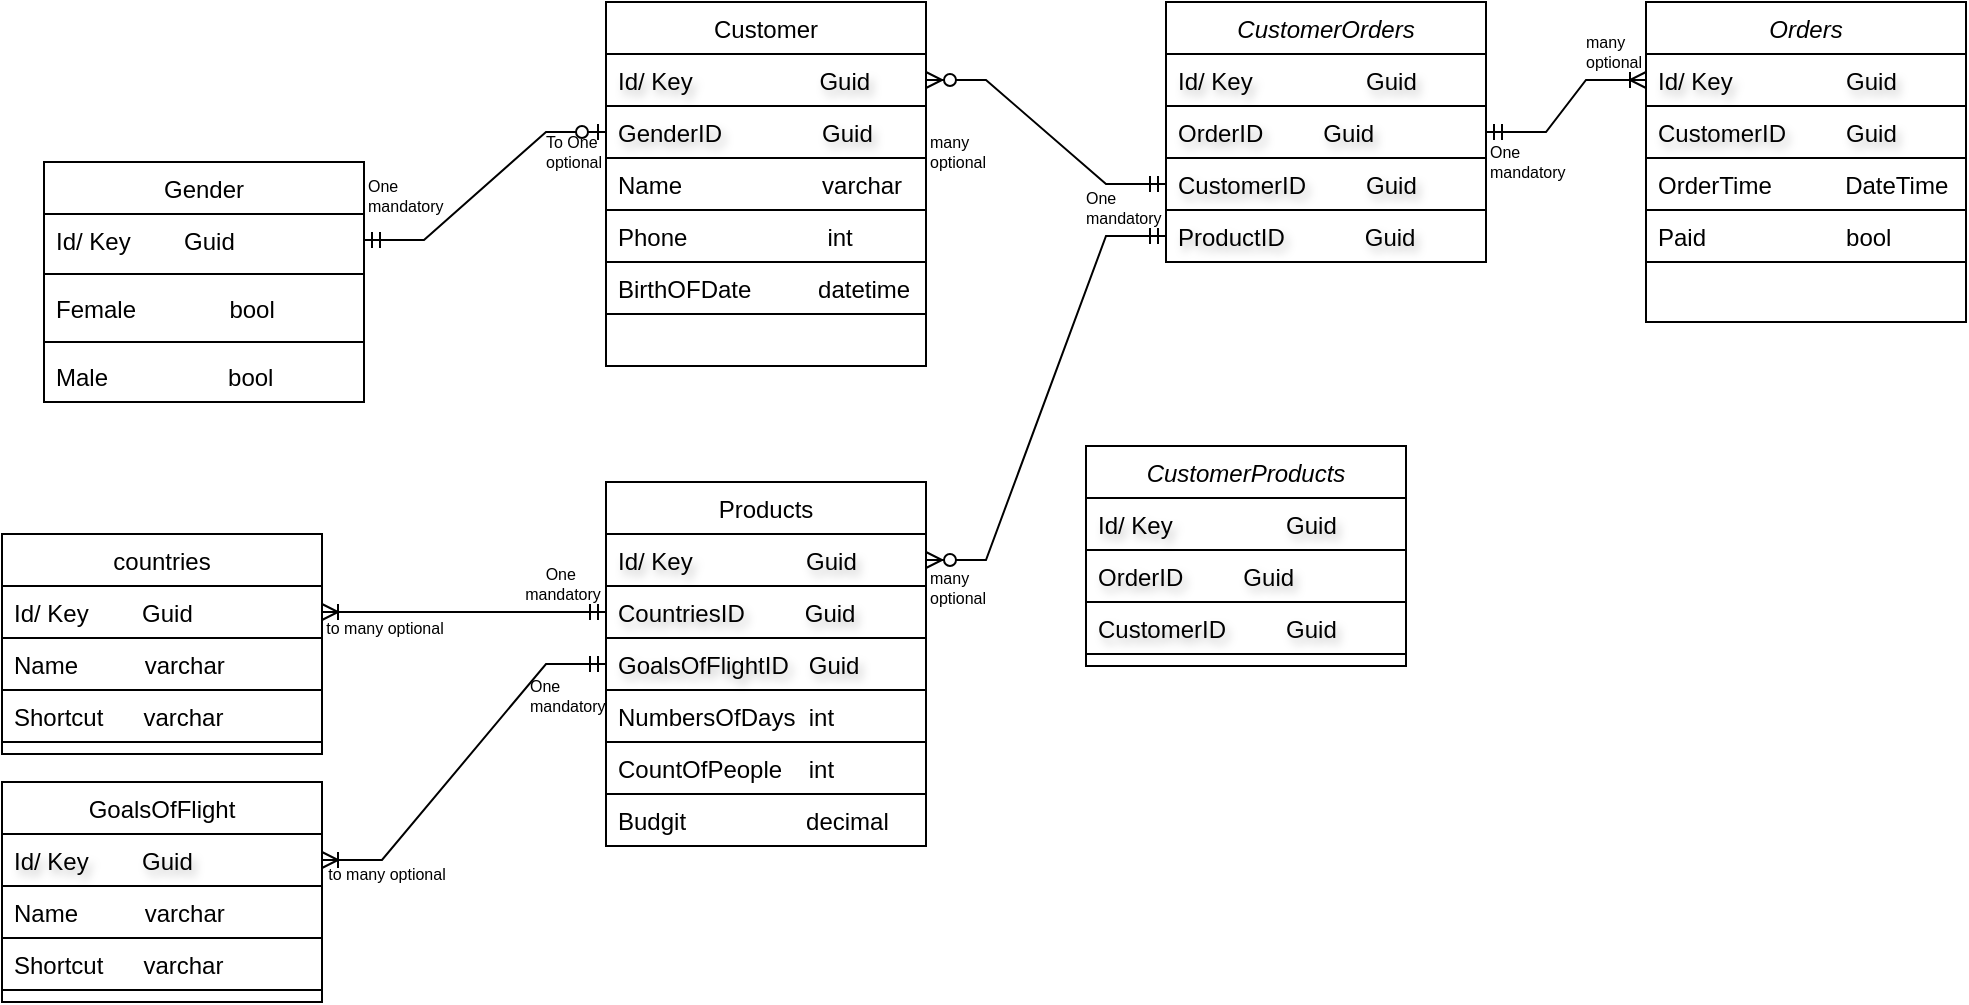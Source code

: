 <mxfile version="24.6.4" type="github">
  <diagram id="C5RBs43oDa-KdzZeNtuy" name="Page-1">
    <mxGraphModel dx="2190" dy="797" grid="1" gridSize="10" guides="1" tooltips="1" connect="1" arrows="1" fold="1" page="1" pageScale="1" pageWidth="827" pageHeight="1169" math="0" shadow="0">
      <root>
        <mxCell id="WIyWlLk6GJQsqaUBKTNV-0" />
        <mxCell id="WIyWlLk6GJQsqaUBKTNV-1" parent="WIyWlLk6GJQsqaUBKTNV-0" />
        <mxCell id="zkfFHV4jXpPFQw0GAbJ--0" value="Orders" style="swimlane;fontStyle=2;align=center;verticalAlign=top;childLayout=stackLayout;horizontal=1;startSize=26;horizontalStack=0;resizeParent=1;resizeLast=0;collapsible=1;marginBottom=0;rounded=0;shadow=0;strokeWidth=1;" parent="WIyWlLk6GJQsqaUBKTNV-1" vertex="1">
          <mxGeometry x="600" y="80" width="160" height="160" as="geometry">
            <mxRectangle x="230" y="140" width="160" height="26" as="alternateBounds" />
          </mxGeometry>
        </mxCell>
        <mxCell id="W7-ITSmXaXUmrtEeUaLc-10" value="Id/ Key                 Guid" style="text;align=left;verticalAlign=top;spacingLeft=4;spacingRight=4;overflow=hidden;rotatable=0;points=[[0,0.5],[1,0.5]];portConstraint=eastwest;textShadow=1;strokeColor=default;" vertex="1" parent="zkfFHV4jXpPFQw0GAbJ--0">
          <mxGeometry y="26" width="160" height="26" as="geometry" />
        </mxCell>
        <mxCell id="zkfFHV4jXpPFQw0GAbJ--1" value="CustomerID         Guid" style="text;align=left;verticalAlign=top;spacingLeft=4;spacingRight=4;overflow=hidden;rotatable=0;points=[[0,0.5],[1,0.5]];portConstraint=eastwest;labelBorderColor=none;textShadow=1;strokeColor=default;" parent="zkfFHV4jXpPFQw0GAbJ--0" vertex="1">
          <mxGeometry y="52" width="160" height="26" as="geometry" />
        </mxCell>
        <mxCell id="zkfFHV4jXpPFQw0GAbJ--3" value="OrderTime           DateTime" style="text;align=left;verticalAlign=top;spacingLeft=4;spacingRight=4;overflow=hidden;rotatable=0;points=[[0,0.5],[1,0.5]];portConstraint=eastwest;rounded=0;shadow=0;html=0;strokeColor=default;" parent="zkfFHV4jXpPFQw0GAbJ--0" vertex="1">
          <mxGeometry y="78" width="160" height="26" as="geometry" />
        </mxCell>
        <mxCell id="zkfFHV4jXpPFQw0GAbJ--5" value="Paid                     bool" style="text;align=left;verticalAlign=top;spacingLeft=4;spacingRight=4;overflow=hidden;rotatable=0;points=[[0,0.5],[1,0.5]];portConstraint=eastwest;textShadow=0;strokeColor=default;" parent="zkfFHV4jXpPFQw0GAbJ--0" vertex="1">
          <mxGeometry y="104" width="160" height="26" as="geometry" />
        </mxCell>
        <mxCell id="zkfFHV4jXpPFQw0GAbJ--6" value="Products" style="swimlane;fontStyle=0;align=center;verticalAlign=top;childLayout=stackLayout;horizontal=1;startSize=26;horizontalStack=0;resizeParent=1;resizeLast=0;collapsible=1;marginBottom=0;rounded=0;shadow=0;strokeWidth=1;" parent="WIyWlLk6GJQsqaUBKTNV-1" vertex="1">
          <mxGeometry x="80" y="320" width="160" height="182" as="geometry">
            <mxRectangle x="130" y="380" width="160" height="26" as="alternateBounds" />
          </mxGeometry>
        </mxCell>
        <mxCell id="zkfFHV4jXpPFQw0GAbJ--7" value="Id/ Key                 Guid" style="text;align=left;verticalAlign=top;spacingLeft=4;spacingRight=4;overflow=hidden;rotatable=0;points=[[0,0.5],[1,0.5]];portConstraint=eastwest;textShadow=1;strokeColor=default;" parent="zkfFHV4jXpPFQw0GAbJ--6" vertex="1">
          <mxGeometry y="26" width="160" height="26" as="geometry" />
        </mxCell>
        <mxCell id="W7-ITSmXaXUmrtEeUaLc-48" value="CountriesID         Guid" style="text;align=left;verticalAlign=top;spacingLeft=4;spacingRight=4;overflow=hidden;rotatable=0;points=[[0,0.5],[1,0.5]];portConstraint=eastwest;rounded=0;shadow=0;html=0;textShadow=1;strokeColor=default;" vertex="1" parent="zkfFHV4jXpPFQw0GAbJ--6">
          <mxGeometry y="52" width="160" height="26" as="geometry" />
        </mxCell>
        <mxCell id="W7-ITSmXaXUmrtEeUaLc-47" value="GoalsOfFlightID   Guid" style="text;align=left;verticalAlign=top;spacingLeft=4;spacingRight=4;overflow=hidden;rotatable=0;points=[[0,0.5],[1,0.5]];portConstraint=eastwest;rounded=0;shadow=0;html=0;textShadow=1;strokeColor=default;" vertex="1" parent="zkfFHV4jXpPFQw0GAbJ--6">
          <mxGeometry y="78" width="160" height="26" as="geometry" />
        </mxCell>
        <mxCell id="zkfFHV4jXpPFQw0GAbJ--11" value="NumbersOfDays  int" style="text;align=left;verticalAlign=top;spacingLeft=4;spacingRight=4;overflow=hidden;rotatable=0;points=[[0,0.5],[1,0.5]];portConstraint=eastwest;strokeColor=default;" parent="zkfFHV4jXpPFQw0GAbJ--6" vertex="1">
          <mxGeometry y="104" width="160" height="26" as="geometry" />
        </mxCell>
        <mxCell id="zkfFHV4jXpPFQw0GAbJ--8" value="CountOfPeople    int" style="text;align=left;verticalAlign=top;spacingLeft=4;spacingRight=4;overflow=hidden;rotatable=0;points=[[0,0.5],[1,0.5]];portConstraint=eastwest;rounded=0;shadow=0;html=0;strokeColor=default;" parent="zkfFHV4jXpPFQw0GAbJ--6" vertex="1">
          <mxGeometry y="130" width="160" height="26" as="geometry" />
        </mxCell>
        <mxCell id="zkfFHV4jXpPFQw0GAbJ--10" value="Budgit                  decimal                     " style="text;align=left;verticalAlign=top;spacingLeft=4;spacingRight=4;overflow=hidden;rotatable=0;points=[[0,0.5],[1,0.5]];portConstraint=eastwest;fontStyle=0;strokeColor=default;" parent="zkfFHV4jXpPFQw0GAbJ--6" vertex="1">
          <mxGeometry y="156" width="160" height="26" as="geometry" />
        </mxCell>
        <mxCell id="zkfFHV4jXpPFQw0GAbJ--13" value="countries" style="swimlane;fontStyle=0;align=center;verticalAlign=top;childLayout=stackLayout;horizontal=1;startSize=26;horizontalStack=0;resizeParent=1;resizeLast=0;collapsible=1;marginBottom=0;rounded=0;shadow=0;strokeWidth=1;" parent="WIyWlLk6GJQsqaUBKTNV-1" vertex="1">
          <mxGeometry x="-222" y="346" width="160" height="110" as="geometry">
            <mxRectangle x="340" y="380" width="170" height="26" as="alternateBounds" />
          </mxGeometry>
        </mxCell>
        <mxCell id="zkfFHV4jXpPFQw0GAbJ--14" value="Id/ Key        Guid " style="text;align=left;verticalAlign=top;spacingLeft=4;spacingRight=4;overflow=hidden;rotatable=0;points=[[0,0.5],[1,0.5]];portConstraint=eastwest;strokeColor=default;" parent="zkfFHV4jXpPFQw0GAbJ--13" vertex="1">
          <mxGeometry y="26" width="160" height="26" as="geometry" />
        </mxCell>
        <mxCell id="W7-ITSmXaXUmrtEeUaLc-1" value="Name          varchar" style="text;align=left;verticalAlign=top;spacingLeft=4;spacingRight=4;overflow=hidden;rotatable=0;points=[[0,0.5],[1,0.5]];portConstraint=eastwest;strokeColor=default;" vertex="1" parent="zkfFHV4jXpPFQw0GAbJ--13">
          <mxGeometry y="52" width="160" height="26" as="geometry" />
        </mxCell>
        <mxCell id="W7-ITSmXaXUmrtEeUaLc-2" value="Shortcut      varchar" style="text;align=left;verticalAlign=top;spacingLeft=4;spacingRight=4;overflow=hidden;rotatable=0;points=[[0,0.5],[1,0.5]];portConstraint=eastwest;strokeColor=default;" vertex="1" parent="zkfFHV4jXpPFQw0GAbJ--13">
          <mxGeometry y="78" width="160" height="26" as="geometry" />
        </mxCell>
        <mxCell id="zkfFHV4jXpPFQw0GAbJ--17" value="Customer" style="swimlane;fontStyle=0;align=center;verticalAlign=top;childLayout=stackLayout;horizontal=1;startSize=26;horizontalStack=0;resizeParent=1;resizeLast=0;collapsible=1;marginBottom=0;rounded=0;shadow=0;strokeWidth=1;" parent="WIyWlLk6GJQsqaUBKTNV-1" vertex="1">
          <mxGeometry x="80" y="80" width="160" height="182" as="geometry">
            <mxRectangle x="550" y="140" width="160" height="26" as="alternateBounds" />
          </mxGeometry>
        </mxCell>
        <mxCell id="zkfFHV4jXpPFQw0GAbJ--21" value="Id/ Key                   Guid" style="text;align=left;verticalAlign=top;spacingLeft=4;spacingRight=4;overflow=hidden;rotatable=0;points=[[0,0.5],[1,0.5]];portConstraint=eastwest;rounded=0;shadow=0;html=0;textShadow=1;strokeColor=default;" parent="zkfFHV4jXpPFQw0GAbJ--17" vertex="1">
          <mxGeometry y="26" width="160" height="26" as="geometry" />
        </mxCell>
        <mxCell id="zkfFHV4jXpPFQw0GAbJ--22" value="GenderID               Guid" style="text;align=left;verticalAlign=top;spacingLeft=4;spacingRight=4;overflow=hidden;rotatable=0;points=[[0,0.5],[1,0.5]];portConstraint=eastwest;rounded=0;shadow=0;html=0;textShadow=1;strokeColor=default;" parent="zkfFHV4jXpPFQw0GAbJ--17" vertex="1">
          <mxGeometry y="52" width="160" height="26" as="geometry" />
        </mxCell>
        <mxCell id="zkfFHV4jXpPFQw0GAbJ--18" value="Name                     varchar" style="text;align=left;verticalAlign=top;spacingLeft=4;spacingRight=4;overflow=hidden;rotatable=0;points=[[0,0.5],[1,0.5]];portConstraint=eastwest;strokeColor=default;" parent="zkfFHV4jXpPFQw0GAbJ--17" vertex="1">
          <mxGeometry y="78" width="160" height="26" as="geometry" />
        </mxCell>
        <mxCell id="zkfFHV4jXpPFQw0GAbJ--19" value="Phone                     int" style="text;align=left;verticalAlign=top;spacingLeft=4;spacingRight=4;overflow=hidden;rotatable=0;points=[[0,0.5],[1,0.5]];portConstraint=eastwest;rounded=0;shadow=0;html=0;strokeColor=default;" parent="zkfFHV4jXpPFQw0GAbJ--17" vertex="1">
          <mxGeometry y="104" width="160" height="26" as="geometry" />
        </mxCell>
        <mxCell id="zkfFHV4jXpPFQw0GAbJ--20" value="BirthOFDate          datetime" style="text;align=left;verticalAlign=top;spacingLeft=4;spacingRight=4;overflow=hidden;rotatable=0;points=[[0,0.5],[1,0.5]];portConstraint=eastwest;rounded=0;shadow=0;html=0;strokeColor=default;" parent="zkfFHV4jXpPFQw0GAbJ--17" vertex="1">
          <mxGeometry y="130" width="160" height="26" as="geometry" />
        </mxCell>
        <mxCell id="W7-ITSmXaXUmrtEeUaLc-4" value="GoalsOfFlight" style="swimlane;fontStyle=0;align=center;verticalAlign=top;childLayout=stackLayout;horizontal=1;startSize=26;horizontalStack=0;resizeParent=1;resizeLast=0;collapsible=1;marginBottom=0;rounded=0;shadow=0;strokeWidth=1;" vertex="1" parent="WIyWlLk6GJQsqaUBKTNV-1">
          <mxGeometry x="-222" y="470" width="160" height="110" as="geometry">
            <mxRectangle x="340" y="380" width="170" height="26" as="alternateBounds" />
          </mxGeometry>
        </mxCell>
        <mxCell id="W7-ITSmXaXUmrtEeUaLc-5" value="Id/ Key        Guid " style="text;align=left;verticalAlign=top;spacingLeft=4;spacingRight=4;overflow=hidden;rotatable=0;points=[[0,0.5],[1,0.5]];portConstraint=eastwest;strokeColor=default;textShadow=1;" vertex="1" parent="W7-ITSmXaXUmrtEeUaLc-4">
          <mxGeometry y="26" width="160" height="26" as="geometry" />
        </mxCell>
        <mxCell id="W7-ITSmXaXUmrtEeUaLc-7" value="Name          varchar" style="text;align=left;verticalAlign=top;spacingLeft=4;spacingRight=4;overflow=hidden;rotatable=0;points=[[0,0.5],[1,0.5]];portConstraint=eastwest;strokeColor=default;" vertex="1" parent="W7-ITSmXaXUmrtEeUaLc-4">
          <mxGeometry y="52" width="160" height="26" as="geometry" />
        </mxCell>
        <mxCell id="W7-ITSmXaXUmrtEeUaLc-9" value="Shortcut      varchar" style="text;align=left;verticalAlign=top;spacingLeft=4;spacingRight=4;overflow=hidden;rotatable=0;points=[[0,0.5],[1,0.5]];portConstraint=eastwest;strokeColor=default;" vertex="1" parent="W7-ITSmXaXUmrtEeUaLc-4">
          <mxGeometry y="78" width="160" height="26" as="geometry" />
        </mxCell>
        <mxCell id="W7-ITSmXaXUmrtEeUaLc-11" value="Gender" style="swimlane;fontStyle=0;align=center;verticalAlign=top;childLayout=stackLayout;horizontal=1;startSize=26;horizontalStack=0;resizeParent=1;resizeLast=0;collapsible=1;marginBottom=0;rounded=0;shadow=0;strokeWidth=1;" vertex="1" parent="WIyWlLk6GJQsqaUBKTNV-1">
          <mxGeometry x="-201" y="160" width="160" height="120" as="geometry">
            <mxRectangle x="340" y="380" width="170" height="26" as="alternateBounds" />
          </mxGeometry>
        </mxCell>
        <mxCell id="W7-ITSmXaXUmrtEeUaLc-12" value="Id/ Key        Guid " style="text;align=left;verticalAlign=top;spacingLeft=4;spacingRight=4;overflow=hidden;rotatable=0;points=[[0,0.5],[1,0.5]];portConstraint=eastwest;" vertex="1" parent="W7-ITSmXaXUmrtEeUaLc-11">
          <mxGeometry y="26" width="160" height="26" as="geometry" />
        </mxCell>
        <mxCell id="W7-ITSmXaXUmrtEeUaLc-13" value="" style="line;html=1;strokeWidth=1;align=left;verticalAlign=middle;spacingTop=-1;spacingLeft=3;spacingRight=3;rotatable=0;labelPosition=right;points=[];portConstraint=eastwest;" vertex="1" parent="W7-ITSmXaXUmrtEeUaLc-11">
          <mxGeometry y="52" width="160" height="8" as="geometry" />
        </mxCell>
        <mxCell id="W7-ITSmXaXUmrtEeUaLc-14" value="Female              bool" style="text;align=left;verticalAlign=top;spacingLeft=4;spacingRight=4;overflow=hidden;rotatable=0;points=[[0,0.5],[1,0.5]];portConstraint=eastwest;" vertex="1" parent="W7-ITSmXaXUmrtEeUaLc-11">
          <mxGeometry y="60" width="160" height="26" as="geometry" />
        </mxCell>
        <mxCell id="W7-ITSmXaXUmrtEeUaLc-15" value="" style="line;html=1;strokeWidth=1;align=left;verticalAlign=middle;spacingTop=-1;spacingLeft=3;spacingRight=3;rotatable=0;labelPosition=right;points=[];portConstraint=eastwest;" vertex="1" parent="W7-ITSmXaXUmrtEeUaLc-11">
          <mxGeometry y="86" width="160" height="8" as="geometry" />
        </mxCell>
        <mxCell id="W7-ITSmXaXUmrtEeUaLc-16" value="Male                  bool" style="text;align=left;verticalAlign=top;spacingLeft=4;spacingRight=4;overflow=hidden;rotatable=0;points=[[0,0.5],[1,0.5]];portConstraint=eastwest;" vertex="1" parent="W7-ITSmXaXUmrtEeUaLc-11">
          <mxGeometry y="94" width="160" height="26" as="geometry" />
        </mxCell>
        <mxCell id="W7-ITSmXaXUmrtEeUaLc-64" value="CustomerOrders" style="swimlane;fontStyle=2;align=center;verticalAlign=top;childLayout=stackLayout;horizontal=1;startSize=26;horizontalStack=0;resizeParent=1;resizeLast=0;collapsible=1;marginBottom=0;rounded=0;shadow=0;strokeWidth=1;" vertex="1" parent="WIyWlLk6GJQsqaUBKTNV-1">
          <mxGeometry x="360" y="80" width="160" height="130" as="geometry">
            <mxRectangle x="230" y="140" width="160" height="26" as="alternateBounds" />
          </mxGeometry>
        </mxCell>
        <mxCell id="W7-ITSmXaXUmrtEeUaLc-65" value="Id/ Key                 Guid" style="text;align=left;verticalAlign=top;spacingLeft=4;spacingRight=4;overflow=hidden;rotatable=0;points=[[0,0.5],[1,0.5]];portConstraint=eastwest;textShadow=1;strokeColor=default;" vertex="1" parent="W7-ITSmXaXUmrtEeUaLc-64">
          <mxGeometry y="26" width="160" height="26" as="geometry" />
        </mxCell>
        <mxCell id="W7-ITSmXaXUmrtEeUaLc-63" value="OrderID         Guid" style="text;align=left;verticalAlign=top;spacingLeft=4;spacingRight=4;overflow=hidden;rotatable=0;points=[[0,0.5],[1,0.5]];portConstraint=eastwest;labelBorderColor=none;textShadow=1;strokeColor=default;" vertex="1" parent="W7-ITSmXaXUmrtEeUaLc-64">
          <mxGeometry y="52" width="160" height="26" as="geometry" />
        </mxCell>
        <mxCell id="W7-ITSmXaXUmrtEeUaLc-66" value="CustomerID         Guid" style="text;align=left;verticalAlign=top;spacingLeft=4;spacingRight=4;overflow=hidden;rotatable=0;points=[[0,0.5],[1,0.5]];portConstraint=eastwest;labelBorderColor=none;textShadow=1;strokeColor=default;" vertex="1" parent="W7-ITSmXaXUmrtEeUaLc-64">
          <mxGeometry y="78" width="160" height="26" as="geometry" />
        </mxCell>
        <mxCell id="W7-ITSmXaXUmrtEeUaLc-109" value="ProductID            Guid" style="text;align=left;verticalAlign=top;spacingLeft=4;spacingRight=4;overflow=hidden;rotatable=0;points=[[0,0.5],[1,0.5]];portConstraint=eastwest;rounded=0;shadow=0;html=0;textShadow=1;strokeColor=default;" vertex="1" parent="W7-ITSmXaXUmrtEeUaLc-64">
          <mxGeometry y="104" width="160" height="26" as="geometry" />
        </mxCell>
        <mxCell id="W7-ITSmXaXUmrtEeUaLc-81" value="" style="edgeStyle=entityRelationEdgeStyle;fontSize=12;html=1;endArrow=ERzeroToOne;startArrow=ERmandOne;rounded=0;" edge="1" parent="WIyWlLk6GJQsqaUBKTNV-1" source="W7-ITSmXaXUmrtEeUaLc-12" target="zkfFHV4jXpPFQw0GAbJ--22">
          <mxGeometry width="100" height="100" relative="1" as="geometry">
            <mxPoint x="80" y="310" as="sourcePoint" />
            <mxPoint x="180" y="210" as="targetPoint" />
          </mxGeometry>
        </mxCell>
        <mxCell id="W7-ITSmXaXUmrtEeUaLc-82" value="CustomerProducts" style="swimlane;fontStyle=2;align=center;verticalAlign=top;childLayout=stackLayout;horizontal=1;startSize=26;horizontalStack=0;resizeParent=1;resizeLast=0;collapsible=1;marginBottom=0;rounded=0;shadow=0;strokeWidth=1;" vertex="1" parent="WIyWlLk6GJQsqaUBKTNV-1">
          <mxGeometry x="320" y="302" width="160" height="110" as="geometry">
            <mxRectangle x="230" y="140" width="160" height="26" as="alternateBounds" />
          </mxGeometry>
        </mxCell>
        <mxCell id="W7-ITSmXaXUmrtEeUaLc-83" value="Id/ Key                 Guid" style="text;align=left;verticalAlign=top;spacingLeft=4;spacingRight=4;overflow=hidden;rotatable=0;points=[[0,0.5],[1,0.5]];portConstraint=eastwest;textShadow=1;strokeColor=default;" vertex="1" parent="W7-ITSmXaXUmrtEeUaLc-82">
          <mxGeometry y="26" width="160" height="26" as="geometry" />
        </mxCell>
        <mxCell id="W7-ITSmXaXUmrtEeUaLc-84" value="OrderID         Guid" style="text;align=left;verticalAlign=top;spacingLeft=4;spacingRight=4;overflow=hidden;rotatable=0;points=[[0,0.5],[1,0.5]];portConstraint=eastwest;labelBorderColor=none;textShadow=1;strokeColor=default;" vertex="1" parent="W7-ITSmXaXUmrtEeUaLc-82">
          <mxGeometry y="52" width="160" height="26" as="geometry" />
        </mxCell>
        <mxCell id="W7-ITSmXaXUmrtEeUaLc-85" value="CustomerID         Guid" style="text;align=left;verticalAlign=top;spacingLeft=4;spacingRight=4;overflow=hidden;rotatable=0;points=[[0,0.5],[1,0.5]];portConstraint=eastwest;labelBorderColor=none;textShadow=1;strokeColor=default;" vertex="1" parent="W7-ITSmXaXUmrtEeUaLc-82">
          <mxGeometry y="78" width="160" height="26" as="geometry" />
        </mxCell>
        <mxCell id="W7-ITSmXaXUmrtEeUaLc-96" value="" style="group" vertex="1" connectable="0" parent="WIyWlLk6GJQsqaUBKTNV-1">
          <mxGeometry x="-71" y="370" width="152" height="41" as="geometry" />
        </mxCell>
        <mxCell id="W7-ITSmXaXUmrtEeUaLc-80" value="" style="edgeStyle=entityRelationEdgeStyle;fontSize=12;html=1;endArrow=ERoneToMany;startArrow=ERmandOne;rounded=0;" edge="1" parent="W7-ITSmXaXUmrtEeUaLc-96" source="W7-ITSmXaXUmrtEeUaLc-48" target="zkfFHV4jXpPFQw0GAbJ--14">
          <mxGeometry width="100" height="100" relative="1" as="geometry">
            <mxPoint x="151" y="-60" as="sourcePoint" />
            <mxPoint x="251" y="-160" as="targetPoint" />
          </mxGeometry>
        </mxCell>
        <mxCell id="W7-ITSmXaXUmrtEeUaLc-92" value="&lt;font style=&quot;font-size: 8px;&quot;&gt;One&amp;nbsp;&lt;/font&gt;&lt;div style=&quot;text-align: left;&quot;&gt;&lt;font style=&quot;font-size: 8px;&quot;&gt;mandatory&lt;/font&gt;&lt;/div&gt;" style="text;html=1;align=center;verticalAlign=middle;resizable=0;points=[];autosize=1;strokeColor=none;fillColor=none;fontSize=8;" vertex="1" parent="W7-ITSmXaXUmrtEeUaLc-96">
          <mxGeometry x="99" y="-14" width="60" height="30" as="geometry" />
        </mxCell>
        <mxCell id="W7-ITSmXaXUmrtEeUaLc-95" value="&lt;font style=&quot;font-size: 8px;&quot;&gt;to many optional&lt;/font&gt;" style="text;html=1;align=center;verticalAlign=middle;resizable=0;points=[];autosize=1;strokeColor=none;fillColor=none;fontSize=8;" vertex="1" parent="W7-ITSmXaXUmrtEeUaLc-96">
          <mxGeometry y="13" width="80" height="20" as="geometry" />
        </mxCell>
        <mxCell id="W7-ITSmXaXUmrtEeUaLc-98" value="" style="edgeStyle=entityRelationEdgeStyle;fontSize=12;html=1;endArrow=ERoneToMany;startArrow=ERmandOne;rounded=0;" edge="1" parent="WIyWlLk6GJQsqaUBKTNV-1" source="W7-ITSmXaXUmrtEeUaLc-47" target="W7-ITSmXaXUmrtEeUaLc-5">
          <mxGeometry width="100" height="100" relative="1" as="geometry">
            <mxPoint x="281" y="504" as="sourcePoint" />
            <mxPoint x="381" y="404" as="targetPoint" />
          </mxGeometry>
        </mxCell>
        <mxCell id="W7-ITSmXaXUmrtEeUaLc-99" value="&lt;font style=&quot;font-size: 8px;&quot;&gt;One&amp;nbsp;&lt;/font&gt;&lt;div&gt;&lt;font style=&quot;font-size: 8px;&quot;&gt;mandatory&lt;/font&gt;&lt;/div&gt;" style="text;html=1;align=left;verticalAlign=middle;resizable=0;points=[];autosize=1;strokeColor=none;fillColor=none;fontSize=8;" vertex="1" parent="WIyWlLk6GJQsqaUBKTNV-1">
          <mxGeometry x="40" y="412" width="60" height="30" as="geometry" />
        </mxCell>
        <mxCell id="W7-ITSmXaXUmrtEeUaLc-100" value="&lt;font style=&quot;font-size: 8px;&quot;&gt;to many optional&lt;/font&gt;" style="text;html=1;align=center;verticalAlign=middle;resizable=0;points=[];autosize=1;strokeColor=none;fillColor=none;fontSize=8;" vertex="1" parent="WIyWlLk6GJQsqaUBKTNV-1">
          <mxGeometry x="-70" y="506" width="80" height="20" as="geometry" />
        </mxCell>
        <mxCell id="W7-ITSmXaXUmrtEeUaLc-101" value="&lt;font style=&quot;font-size: 8px;&quot;&gt;One&amp;nbsp;&lt;/font&gt;&lt;div style=&quot;&quot;&gt;&lt;font style=&quot;font-size: 8px;&quot;&gt;mandatory&lt;/font&gt;&lt;/div&gt;" style="text;html=1;align=left;verticalAlign=middle;resizable=0;points=[];autosize=1;strokeColor=none;fillColor=none;fontSize=8;" vertex="1" parent="WIyWlLk6GJQsqaUBKTNV-1">
          <mxGeometry x="-41" y="162" width="60" height="30" as="geometry" />
        </mxCell>
        <mxCell id="W7-ITSmXaXUmrtEeUaLc-102" value="&lt;font style=&quot;font-size: 8px;&quot;&gt;To One&amp;nbsp;&lt;/font&gt;&lt;div style=&quot;&quot;&gt;&lt;font style=&quot;font-size: 8px;&quot;&gt;optional&amp;nbsp;&lt;/font&gt;&lt;/div&gt;" style="text;html=1;align=left;verticalAlign=middle;resizable=0;points=[];autosize=1;strokeColor=none;fillColor=none;fontSize=8;" vertex="1" parent="WIyWlLk6GJQsqaUBKTNV-1">
          <mxGeometry x="48" y="140" width="50" height="30" as="geometry" />
        </mxCell>
        <mxCell id="W7-ITSmXaXUmrtEeUaLc-104" value="&lt;font style=&quot;font-size: 8px;&quot;&gt;many&lt;/font&gt;&lt;div style=&quot;&quot;&gt;&lt;font style=&quot;font-size: 8px;&quot;&gt;optional&amp;nbsp;&lt;/font&gt;&lt;/div&gt;" style="text;html=1;align=left;verticalAlign=middle;resizable=0;points=[];autosize=1;strokeColor=none;fillColor=none;fontSize=8;" vertex="1" parent="WIyWlLk6GJQsqaUBKTNV-1">
          <mxGeometry x="240" y="140" width="50" height="30" as="geometry" />
        </mxCell>
        <mxCell id="W7-ITSmXaXUmrtEeUaLc-107" value="&lt;font style=&quot;font-size: 8px;&quot;&gt;many&lt;/font&gt;&lt;div style=&quot;&quot;&gt;&lt;font style=&quot;font-size: 8px;&quot;&gt;optional&amp;nbsp;&lt;/font&gt;&lt;/div&gt;" style="text;html=1;align=left;verticalAlign=middle;resizable=0;points=[];autosize=1;strokeColor=none;fillColor=none;fontSize=8;" vertex="1" parent="WIyWlLk6GJQsqaUBKTNV-1">
          <mxGeometry x="568" y="90" width="50" height="30" as="geometry" />
        </mxCell>
        <mxCell id="W7-ITSmXaXUmrtEeUaLc-110" value="" style="edgeStyle=entityRelationEdgeStyle;fontSize=12;html=1;endArrow=ERzeroToMany;startArrow=ERmandOne;rounded=0;" edge="1" parent="WIyWlLk6GJQsqaUBKTNV-1" source="W7-ITSmXaXUmrtEeUaLc-66" target="zkfFHV4jXpPFQw0GAbJ--21">
          <mxGeometry width="100" height="100" relative="1" as="geometry">
            <mxPoint x="260" y="280" as="sourcePoint" />
            <mxPoint x="360" y="180" as="targetPoint" />
          </mxGeometry>
        </mxCell>
        <mxCell id="W7-ITSmXaXUmrtEeUaLc-111" value="" style="edgeStyle=entityRelationEdgeStyle;fontSize=12;html=1;endArrow=ERzeroToMany;startArrow=ERmandOne;rounded=0;" edge="1" parent="WIyWlLk6GJQsqaUBKTNV-1" source="W7-ITSmXaXUmrtEeUaLc-109" target="zkfFHV4jXpPFQw0GAbJ--7">
          <mxGeometry width="100" height="100" relative="1" as="geometry">
            <mxPoint x="640" y="320" as="sourcePoint" />
            <mxPoint x="520" y="268" as="targetPoint" />
          </mxGeometry>
        </mxCell>
        <mxCell id="W7-ITSmXaXUmrtEeUaLc-112" value="&lt;font style=&quot;font-size: 8px;&quot;&gt;One&amp;nbsp;&lt;/font&gt;&lt;div&gt;&lt;font style=&quot;font-size: 8px;&quot;&gt;mandatory&lt;/font&gt;&lt;/div&gt;" style="text;html=1;align=left;verticalAlign=middle;resizable=0;points=[];autosize=1;strokeColor=none;fillColor=none;fontSize=8;" vertex="1" parent="WIyWlLk6GJQsqaUBKTNV-1">
          <mxGeometry x="318" y="168" width="60" height="30" as="geometry" />
        </mxCell>
        <mxCell id="W7-ITSmXaXUmrtEeUaLc-113" value="&lt;font style=&quot;font-size: 8px;&quot;&gt;many&lt;/font&gt;&lt;div style=&quot;&quot;&gt;&lt;font style=&quot;font-size: 8px;&quot;&gt;optional&amp;nbsp;&lt;/font&gt;&lt;/div&gt;" style="text;html=1;align=left;verticalAlign=middle;resizable=0;points=[];autosize=1;strokeColor=none;fillColor=none;fontSize=8;" vertex="1" parent="WIyWlLk6GJQsqaUBKTNV-1">
          <mxGeometry x="240" y="358" width="50" height="30" as="geometry" />
        </mxCell>
        <mxCell id="W7-ITSmXaXUmrtEeUaLc-114" value="" style="edgeStyle=entityRelationEdgeStyle;fontSize=12;html=1;endArrow=ERoneToMany;startArrow=ERmandOne;rounded=0;" edge="1" parent="WIyWlLk6GJQsqaUBKTNV-1" source="W7-ITSmXaXUmrtEeUaLc-63" target="W7-ITSmXaXUmrtEeUaLc-10">
          <mxGeometry width="100" height="100" relative="1" as="geometry">
            <mxPoint x="590" y="276" as="sourcePoint" />
            <mxPoint x="510" y="302" as="targetPoint" />
          </mxGeometry>
        </mxCell>
        <mxCell id="W7-ITSmXaXUmrtEeUaLc-115" value="&lt;font style=&quot;font-size: 8px;&quot;&gt;One&amp;nbsp;&lt;/font&gt;&lt;div&gt;&lt;font style=&quot;font-size: 8px;&quot;&gt;mandatory&lt;/font&gt;&lt;/div&gt;" style="text;html=1;align=left;verticalAlign=middle;resizable=0;points=[];autosize=1;strokeColor=none;fillColor=none;fontSize=8;" vertex="1" parent="WIyWlLk6GJQsqaUBKTNV-1">
          <mxGeometry x="520" y="145" width="60" height="30" as="geometry" />
        </mxCell>
      </root>
    </mxGraphModel>
  </diagram>
</mxfile>
